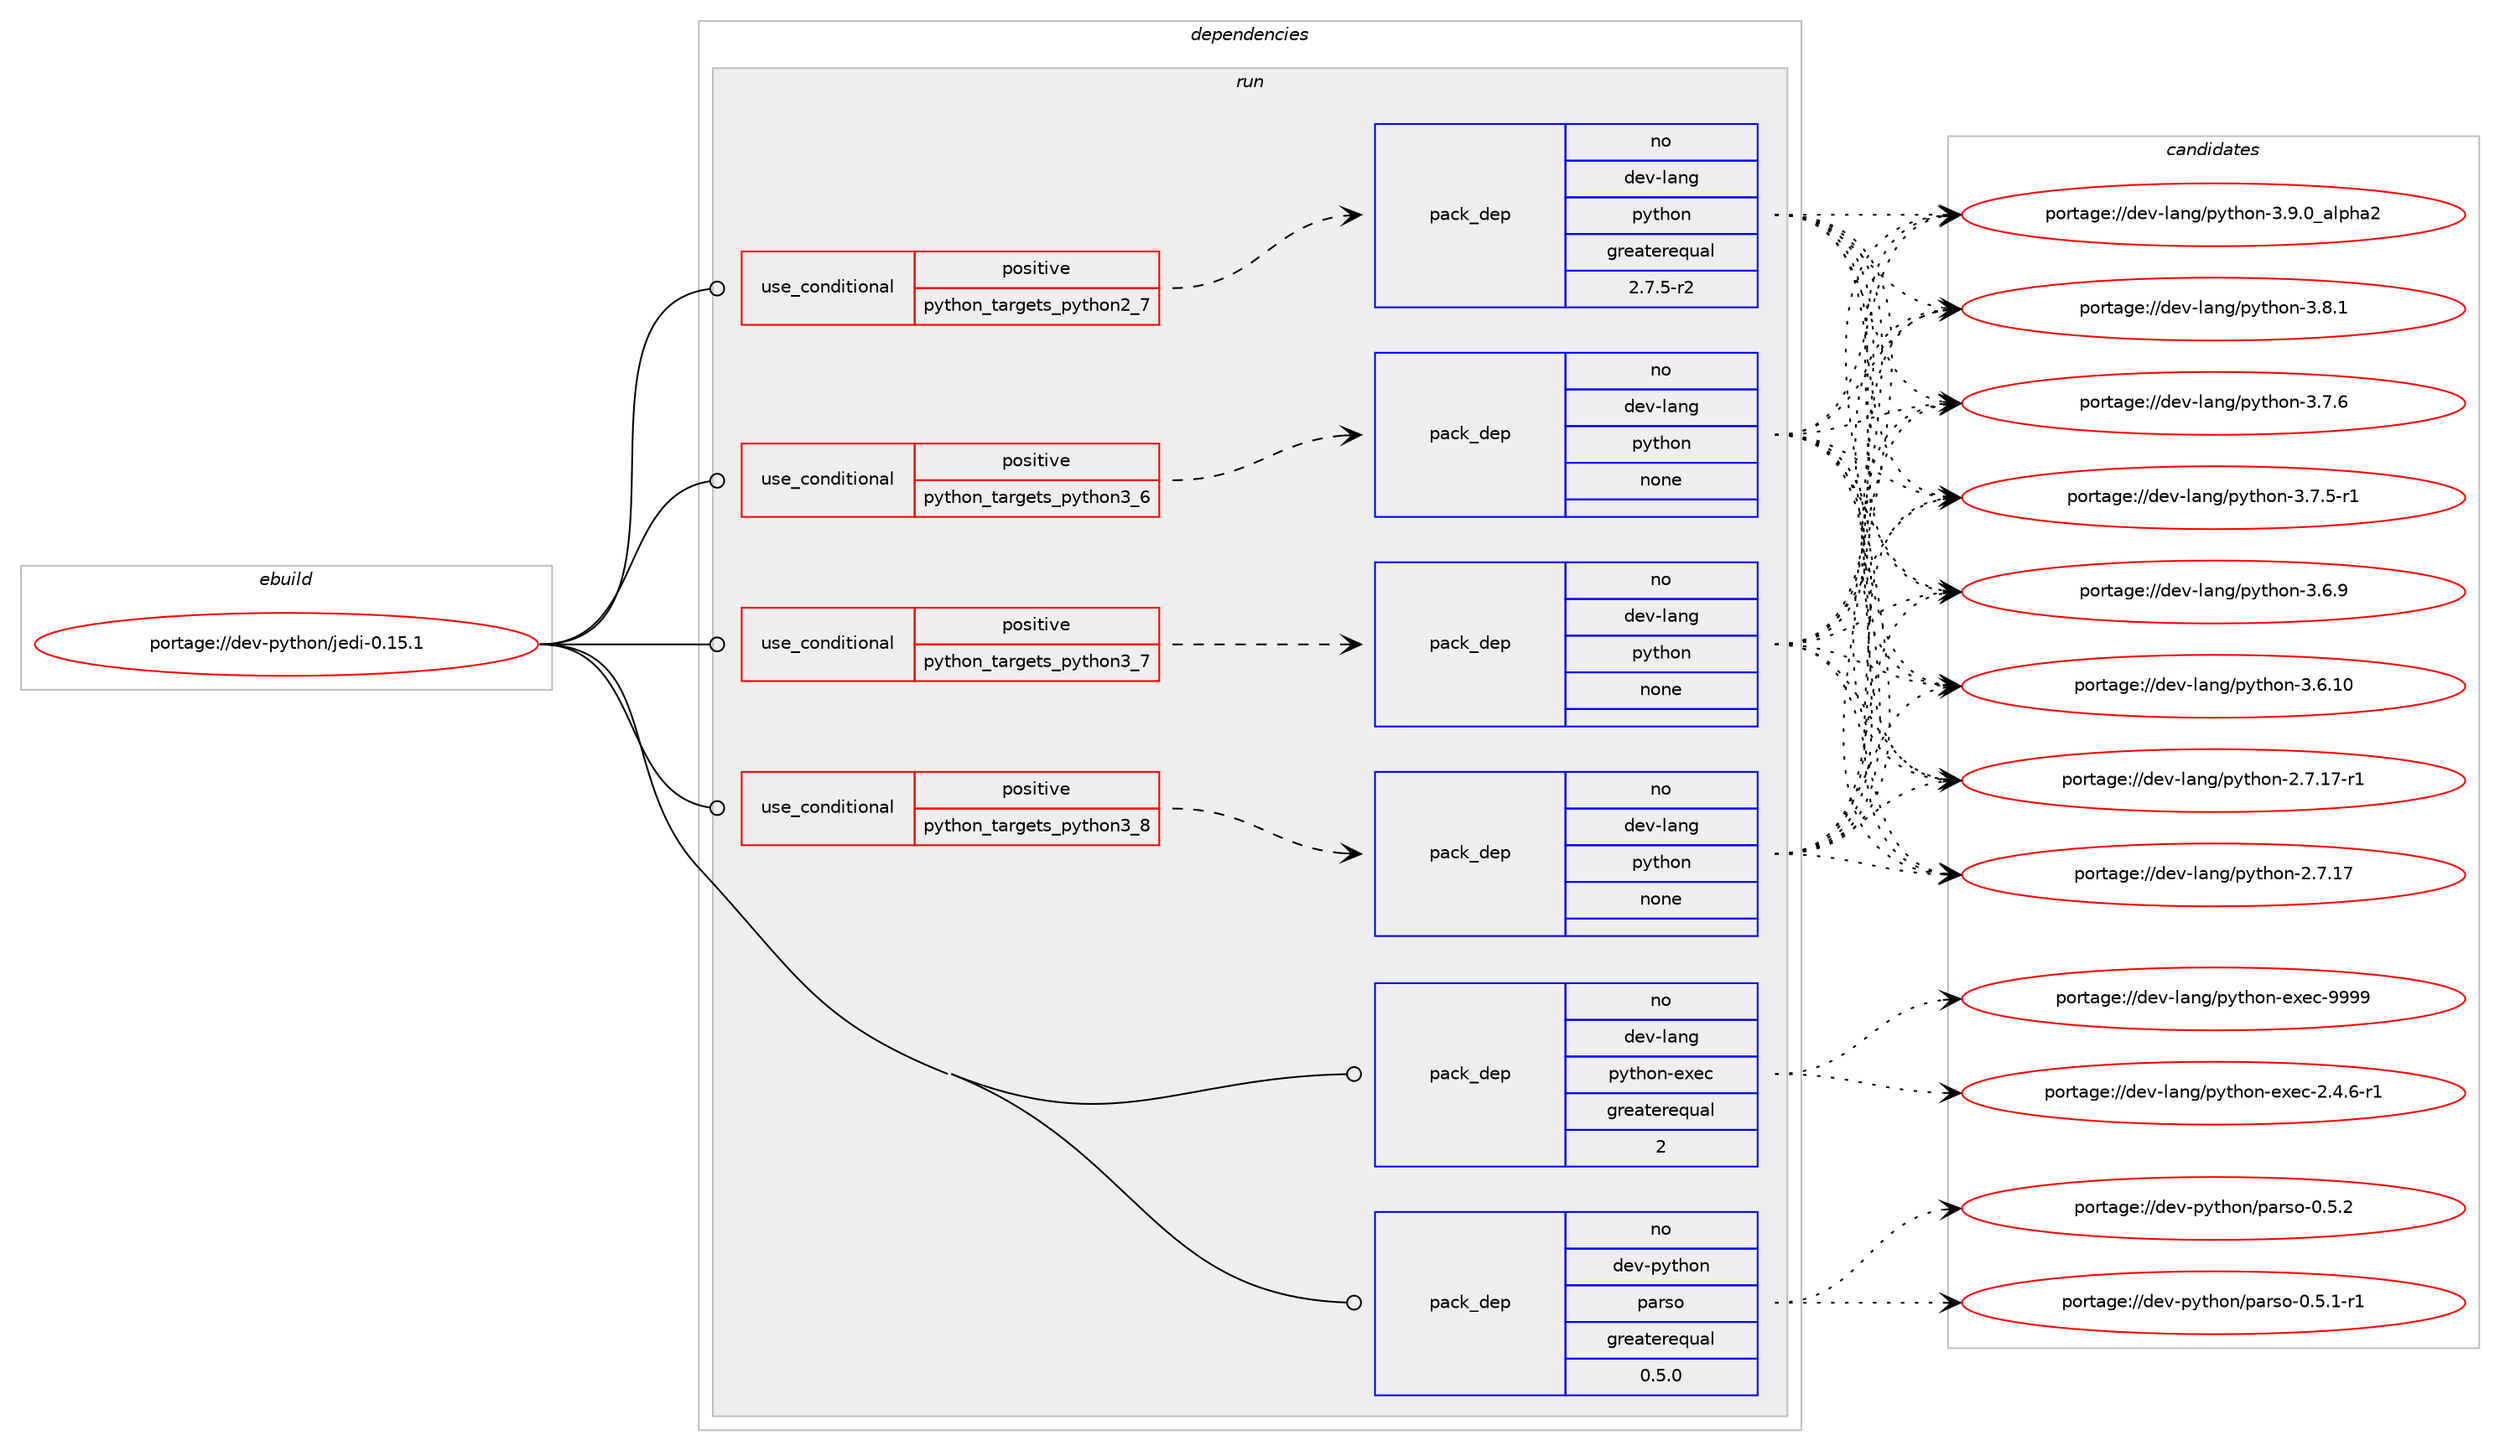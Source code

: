 digraph prolog {

# *************
# Graph options
# *************

newrank=true;
concentrate=true;
compound=true;
graph [rankdir=LR,fontname=Helvetica,fontsize=10,ranksep=1.5];#, ranksep=2.5, nodesep=0.2];
edge  [arrowhead=vee];
node  [fontname=Helvetica,fontsize=10];

# **********
# The ebuild
# **********

subgraph cluster_leftcol {
color=gray;
label=<<i>ebuild</i>>;
id [label="portage://dev-python/jedi-0.15.1", color=red, width=4, href="../dev-python/jedi-0.15.1.svg"];
}

# ****************
# The dependencies
# ****************

subgraph cluster_midcol {
color=gray;
label=<<i>dependencies</i>>;
subgraph cluster_compile {
fillcolor="#eeeeee";
style=filled;
label=<<i>compile</i>>;
}
subgraph cluster_compileandrun {
fillcolor="#eeeeee";
style=filled;
label=<<i>compile and run</i>>;
}
subgraph cluster_run {
fillcolor="#eeeeee";
style=filled;
label=<<i>run</i>>;
subgraph cond114064 {
dependency454229 [label=<<TABLE BORDER="0" CELLBORDER="1" CELLSPACING="0" CELLPADDING="4"><TR><TD ROWSPAN="3" CELLPADDING="10">use_conditional</TD></TR><TR><TD>positive</TD></TR><TR><TD>python_targets_python2_7</TD></TR></TABLE>>, shape=none, color=red];
subgraph pack335182 {
dependency454230 [label=<<TABLE BORDER="0" CELLBORDER="1" CELLSPACING="0" CELLPADDING="4" WIDTH="220"><TR><TD ROWSPAN="6" CELLPADDING="30">pack_dep</TD></TR><TR><TD WIDTH="110">no</TD></TR><TR><TD>dev-lang</TD></TR><TR><TD>python</TD></TR><TR><TD>greaterequal</TD></TR><TR><TD>2.7.5-r2</TD></TR></TABLE>>, shape=none, color=blue];
}
dependency454229:e -> dependency454230:w [weight=20,style="dashed",arrowhead="vee"];
}
id:e -> dependency454229:w [weight=20,style="solid",arrowhead="odot"];
subgraph cond114065 {
dependency454231 [label=<<TABLE BORDER="0" CELLBORDER="1" CELLSPACING="0" CELLPADDING="4"><TR><TD ROWSPAN="3" CELLPADDING="10">use_conditional</TD></TR><TR><TD>positive</TD></TR><TR><TD>python_targets_python3_6</TD></TR></TABLE>>, shape=none, color=red];
subgraph pack335183 {
dependency454232 [label=<<TABLE BORDER="0" CELLBORDER="1" CELLSPACING="0" CELLPADDING="4" WIDTH="220"><TR><TD ROWSPAN="6" CELLPADDING="30">pack_dep</TD></TR><TR><TD WIDTH="110">no</TD></TR><TR><TD>dev-lang</TD></TR><TR><TD>python</TD></TR><TR><TD>none</TD></TR><TR><TD></TD></TR></TABLE>>, shape=none, color=blue];
}
dependency454231:e -> dependency454232:w [weight=20,style="dashed",arrowhead="vee"];
}
id:e -> dependency454231:w [weight=20,style="solid",arrowhead="odot"];
subgraph cond114066 {
dependency454233 [label=<<TABLE BORDER="0" CELLBORDER="1" CELLSPACING="0" CELLPADDING="4"><TR><TD ROWSPAN="3" CELLPADDING="10">use_conditional</TD></TR><TR><TD>positive</TD></TR><TR><TD>python_targets_python3_7</TD></TR></TABLE>>, shape=none, color=red];
subgraph pack335184 {
dependency454234 [label=<<TABLE BORDER="0" CELLBORDER="1" CELLSPACING="0" CELLPADDING="4" WIDTH="220"><TR><TD ROWSPAN="6" CELLPADDING="30">pack_dep</TD></TR><TR><TD WIDTH="110">no</TD></TR><TR><TD>dev-lang</TD></TR><TR><TD>python</TD></TR><TR><TD>none</TD></TR><TR><TD></TD></TR></TABLE>>, shape=none, color=blue];
}
dependency454233:e -> dependency454234:w [weight=20,style="dashed",arrowhead="vee"];
}
id:e -> dependency454233:w [weight=20,style="solid",arrowhead="odot"];
subgraph cond114067 {
dependency454235 [label=<<TABLE BORDER="0" CELLBORDER="1" CELLSPACING="0" CELLPADDING="4"><TR><TD ROWSPAN="3" CELLPADDING="10">use_conditional</TD></TR><TR><TD>positive</TD></TR><TR><TD>python_targets_python3_8</TD></TR></TABLE>>, shape=none, color=red];
subgraph pack335185 {
dependency454236 [label=<<TABLE BORDER="0" CELLBORDER="1" CELLSPACING="0" CELLPADDING="4" WIDTH="220"><TR><TD ROWSPAN="6" CELLPADDING="30">pack_dep</TD></TR><TR><TD WIDTH="110">no</TD></TR><TR><TD>dev-lang</TD></TR><TR><TD>python</TD></TR><TR><TD>none</TD></TR><TR><TD></TD></TR></TABLE>>, shape=none, color=blue];
}
dependency454235:e -> dependency454236:w [weight=20,style="dashed",arrowhead="vee"];
}
id:e -> dependency454235:w [weight=20,style="solid",arrowhead="odot"];
subgraph pack335186 {
dependency454237 [label=<<TABLE BORDER="0" CELLBORDER="1" CELLSPACING="0" CELLPADDING="4" WIDTH="220"><TR><TD ROWSPAN="6" CELLPADDING="30">pack_dep</TD></TR><TR><TD WIDTH="110">no</TD></TR><TR><TD>dev-lang</TD></TR><TR><TD>python-exec</TD></TR><TR><TD>greaterequal</TD></TR><TR><TD>2</TD></TR></TABLE>>, shape=none, color=blue];
}
id:e -> dependency454237:w [weight=20,style="solid",arrowhead="odot"];
subgraph pack335187 {
dependency454238 [label=<<TABLE BORDER="0" CELLBORDER="1" CELLSPACING="0" CELLPADDING="4" WIDTH="220"><TR><TD ROWSPAN="6" CELLPADDING="30">pack_dep</TD></TR><TR><TD WIDTH="110">no</TD></TR><TR><TD>dev-python</TD></TR><TR><TD>parso</TD></TR><TR><TD>greaterequal</TD></TR><TR><TD>0.5.0</TD></TR></TABLE>>, shape=none, color=blue];
}
id:e -> dependency454238:w [weight=20,style="solid",arrowhead="odot"];
}
}

# **************
# The candidates
# **************

subgraph cluster_choices {
rank=same;
color=gray;
label=<<i>candidates</i>>;

subgraph choice335182 {
color=black;
nodesep=1;
choice10010111845108971101034711212111610411111045514657464895971081121049750 [label="portage://dev-lang/python-3.9.0_alpha2", color=red, width=4,href="../dev-lang/python-3.9.0_alpha2.svg"];
choice100101118451089711010347112121116104111110455146564649 [label="portage://dev-lang/python-3.8.1", color=red, width=4,href="../dev-lang/python-3.8.1.svg"];
choice100101118451089711010347112121116104111110455146554654 [label="portage://dev-lang/python-3.7.6", color=red, width=4,href="../dev-lang/python-3.7.6.svg"];
choice1001011184510897110103471121211161041111104551465546534511449 [label="portage://dev-lang/python-3.7.5-r1", color=red, width=4,href="../dev-lang/python-3.7.5-r1.svg"];
choice100101118451089711010347112121116104111110455146544657 [label="portage://dev-lang/python-3.6.9", color=red, width=4,href="../dev-lang/python-3.6.9.svg"];
choice10010111845108971101034711212111610411111045514654464948 [label="portage://dev-lang/python-3.6.10", color=red, width=4,href="../dev-lang/python-3.6.10.svg"];
choice100101118451089711010347112121116104111110455046554649554511449 [label="portage://dev-lang/python-2.7.17-r1", color=red, width=4,href="../dev-lang/python-2.7.17-r1.svg"];
choice10010111845108971101034711212111610411111045504655464955 [label="portage://dev-lang/python-2.7.17", color=red, width=4,href="../dev-lang/python-2.7.17.svg"];
dependency454230:e -> choice10010111845108971101034711212111610411111045514657464895971081121049750:w [style=dotted,weight="100"];
dependency454230:e -> choice100101118451089711010347112121116104111110455146564649:w [style=dotted,weight="100"];
dependency454230:e -> choice100101118451089711010347112121116104111110455146554654:w [style=dotted,weight="100"];
dependency454230:e -> choice1001011184510897110103471121211161041111104551465546534511449:w [style=dotted,weight="100"];
dependency454230:e -> choice100101118451089711010347112121116104111110455146544657:w [style=dotted,weight="100"];
dependency454230:e -> choice10010111845108971101034711212111610411111045514654464948:w [style=dotted,weight="100"];
dependency454230:e -> choice100101118451089711010347112121116104111110455046554649554511449:w [style=dotted,weight="100"];
dependency454230:e -> choice10010111845108971101034711212111610411111045504655464955:w [style=dotted,weight="100"];
}
subgraph choice335183 {
color=black;
nodesep=1;
choice10010111845108971101034711212111610411111045514657464895971081121049750 [label="portage://dev-lang/python-3.9.0_alpha2", color=red, width=4,href="../dev-lang/python-3.9.0_alpha2.svg"];
choice100101118451089711010347112121116104111110455146564649 [label="portage://dev-lang/python-3.8.1", color=red, width=4,href="../dev-lang/python-3.8.1.svg"];
choice100101118451089711010347112121116104111110455146554654 [label="portage://dev-lang/python-3.7.6", color=red, width=4,href="../dev-lang/python-3.7.6.svg"];
choice1001011184510897110103471121211161041111104551465546534511449 [label="portage://dev-lang/python-3.7.5-r1", color=red, width=4,href="../dev-lang/python-3.7.5-r1.svg"];
choice100101118451089711010347112121116104111110455146544657 [label="portage://dev-lang/python-3.6.9", color=red, width=4,href="../dev-lang/python-3.6.9.svg"];
choice10010111845108971101034711212111610411111045514654464948 [label="portage://dev-lang/python-3.6.10", color=red, width=4,href="../dev-lang/python-3.6.10.svg"];
choice100101118451089711010347112121116104111110455046554649554511449 [label="portage://dev-lang/python-2.7.17-r1", color=red, width=4,href="../dev-lang/python-2.7.17-r1.svg"];
choice10010111845108971101034711212111610411111045504655464955 [label="portage://dev-lang/python-2.7.17", color=red, width=4,href="../dev-lang/python-2.7.17.svg"];
dependency454232:e -> choice10010111845108971101034711212111610411111045514657464895971081121049750:w [style=dotted,weight="100"];
dependency454232:e -> choice100101118451089711010347112121116104111110455146564649:w [style=dotted,weight="100"];
dependency454232:e -> choice100101118451089711010347112121116104111110455146554654:w [style=dotted,weight="100"];
dependency454232:e -> choice1001011184510897110103471121211161041111104551465546534511449:w [style=dotted,weight="100"];
dependency454232:e -> choice100101118451089711010347112121116104111110455146544657:w [style=dotted,weight="100"];
dependency454232:e -> choice10010111845108971101034711212111610411111045514654464948:w [style=dotted,weight="100"];
dependency454232:e -> choice100101118451089711010347112121116104111110455046554649554511449:w [style=dotted,weight="100"];
dependency454232:e -> choice10010111845108971101034711212111610411111045504655464955:w [style=dotted,weight="100"];
}
subgraph choice335184 {
color=black;
nodesep=1;
choice10010111845108971101034711212111610411111045514657464895971081121049750 [label="portage://dev-lang/python-3.9.0_alpha2", color=red, width=4,href="../dev-lang/python-3.9.0_alpha2.svg"];
choice100101118451089711010347112121116104111110455146564649 [label="portage://dev-lang/python-3.8.1", color=red, width=4,href="../dev-lang/python-3.8.1.svg"];
choice100101118451089711010347112121116104111110455146554654 [label="portage://dev-lang/python-3.7.6", color=red, width=4,href="../dev-lang/python-3.7.6.svg"];
choice1001011184510897110103471121211161041111104551465546534511449 [label="portage://dev-lang/python-3.7.5-r1", color=red, width=4,href="../dev-lang/python-3.7.5-r1.svg"];
choice100101118451089711010347112121116104111110455146544657 [label="portage://dev-lang/python-3.6.9", color=red, width=4,href="../dev-lang/python-3.6.9.svg"];
choice10010111845108971101034711212111610411111045514654464948 [label="portage://dev-lang/python-3.6.10", color=red, width=4,href="../dev-lang/python-3.6.10.svg"];
choice100101118451089711010347112121116104111110455046554649554511449 [label="portage://dev-lang/python-2.7.17-r1", color=red, width=4,href="../dev-lang/python-2.7.17-r1.svg"];
choice10010111845108971101034711212111610411111045504655464955 [label="portage://dev-lang/python-2.7.17", color=red, width=4,href="../dev-lang/python-2.7.17.svg"];
dependency454234:e -> choice10010111845108971101034711212111610411111045514657464895971081121049750:w [style=dotted,weight="100"];
dependency454234:e -> choice100101118451089711010347112121116104111110455146564649:w [style=dotted,weight="100"];
dependency454234:e -> choice100101118451089711010347112121116104111110455146554654:w [style=dotted,weight="100"];
dependency454234:e -> choice1001011184510897110103471121211161041111104551465546534511449:w [style=dotted,weight="100"];
dependency454234:e -> choice100101118451089711010347112121116104111110455146544657:w [style=dotted,weight="100"];
dependency454234:e -> choice10010111845108971101034711212111610411111045514654464948:w [style=dotted,weight="100"];
dependency454234:e -> choice100101118451089711010347112121116104111110455046554649554511449:w [style=dotted,weight="100"];
dependency454234:e -> choice10010111845108971101034711212111610411111045504655464955:w [style=dotted,weight="100"];
}
subgraph choice335185 {
color=black;
nodesep=1;
choice10010111845108971101034711212111610411111045514657464895971081121049750 [label="portage://dev-lang/python-3.9.0_alpha2", color=red, width=4,href="../dev-lang/python-3.9.0_alpha2.svg"];
choice100101118451089711010347112121116104111110455146564649 [label="portage://dev-lang/python-3.8.1", color=red, width=4,href="../dev-lang/python-3.8.1.svg"];
choice100101118451089711010347112121116104111110455146554654 [label="portage://dev-lang/python-3.7.6", color=red, width=4,href="../dev-lang/python-3.7.6.svg"];
choice1001011184510897110103471121211161041111104551465546534511449 [label="portage://dev-lang/python-3.7.5-r1", color=red, width=4,href="../dev-lang/python-3.7.5-r1.svg"];
choice100101118451089711010347112121116104111110455146544657 [label="portage://dev-lang/python-3.6.9", color=red, width=4,href="../dev-lang/python-3.6.9.svg"];
choice10010111845108971101034711212111610411111045514654464948 [label="portage://dev-lang/python-3.6.10", color=red, width=4,href="../dev-lang/python-3.6.10.svg"];
choice100101118451089711010347112121116104111110455046554649554511449 [label="portage://dev-lang/python-2.7.17-r1", color=red, width=4,href="../dev-lang/python-2.7.17-r1.svg"];
choice10010111845108971101034711212111610411111045504655464955 [label="portage://dev-lang/python-2.7.17", color=red, width=4,href="../dev-lang/python-2.7.17.svg"];
dependency454236:e -> choice10010111845108971101034711212111610411111045514657464895971081121049750:w [style=dotted,weight="100"];
dependency454236:e -> choice100101118451089711010347112121116104111110455146564649:w [style=dotted,weight="100"];
dependency454236:e -> choice100101118451089711010347112121116104111110455146554654:w [style=dotted,weight="100"];
dependency454236:e -> choice1001011184510897110103471121211161041111104551465546534511449:w [style=dotted,weight="100"];
dependency454236:e -> choice100101118451089711010347112121116104111110455146544657:w [style=dotted,weight="100"];
dependency454236:e -> choice10010111845108971101034711212111610411111045514654464948:w [style=dotted,weight="100"];
dependency454236:e -> choice100101118451089711010347112121116104111110455046554649554511449:w [style=dotted,weight="100"];
dependency454236:e -> choice10010111845108971101034711212111610411111045504655464955:w [style=dotted,weight="100"];
}
subgraph choice335186 {
color=black;
nodesep=1;
choice10010111845108971101034711212111610411111045101120101994557575757 [label="portage://dev-lang/python-exec-9999", color=red, width=4,href="../dev-lang/python-exec-9999.svg"];
choice10010111845108971101034711212111610411111045101120101994550465246544511449 [label="portage://dev-lang/python-exec-2.4.6-r1", color=red, width=4,href="../dev-lang/python-exec-2.4.6-r1.svg"];
dependency454237:e -> choice10010111845108971101034711212111610411111045101120101994557575757:w [style=dotted,weight="100"];
dependency454237:e -> choice10010111845108971101034711212111610411111045101120101994550465246544511449:w [style=dotted,weight="100"];
}
subgraph choice335187 {
color=black;
nodesep=1;
choice100101118451121211161041111104711297114115111454846534650 [label="portage://dev-python/parso-0.5.2", color=red, width=4,href="../dev-python/parso-0.5.2.svg"];
choice1001011184511212111610411111047112971141151114548465346494511449 [label="portage://dev-python/parso-0.5.1-r1", color=red, width=4,href="../dev-python/parso-0.5.1-r1.svg"];
dependency454238:e -> choice100101118451121211161041111104711297114115111454846534650:w [style=dotted,weight="100"];
dependency454238:e -> choice1001011184511212111610411111047112971141151114548465346494511449:w [style=dotted,weight="100"];
}
}

}
